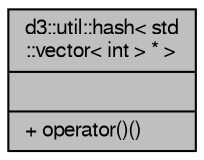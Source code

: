digraph "d3::util::hash&lt; std::vector&lt; int &gt; * &gt;"
{
  edge [fontname="FreeSans",fontsize="10",labelfontname="FreeSans",labelfontsize="10"];
  node [fontname="FreeSans",fontsize="10",shape=record];
  Node1 [label="{d3::util::hash\< std\l::vector\< int \> * \>\n||+ operator()()\l}",height=0.2,width=0.4,color="black", fillcolor="grey75", style="filled" fontcolor="black"];
}
